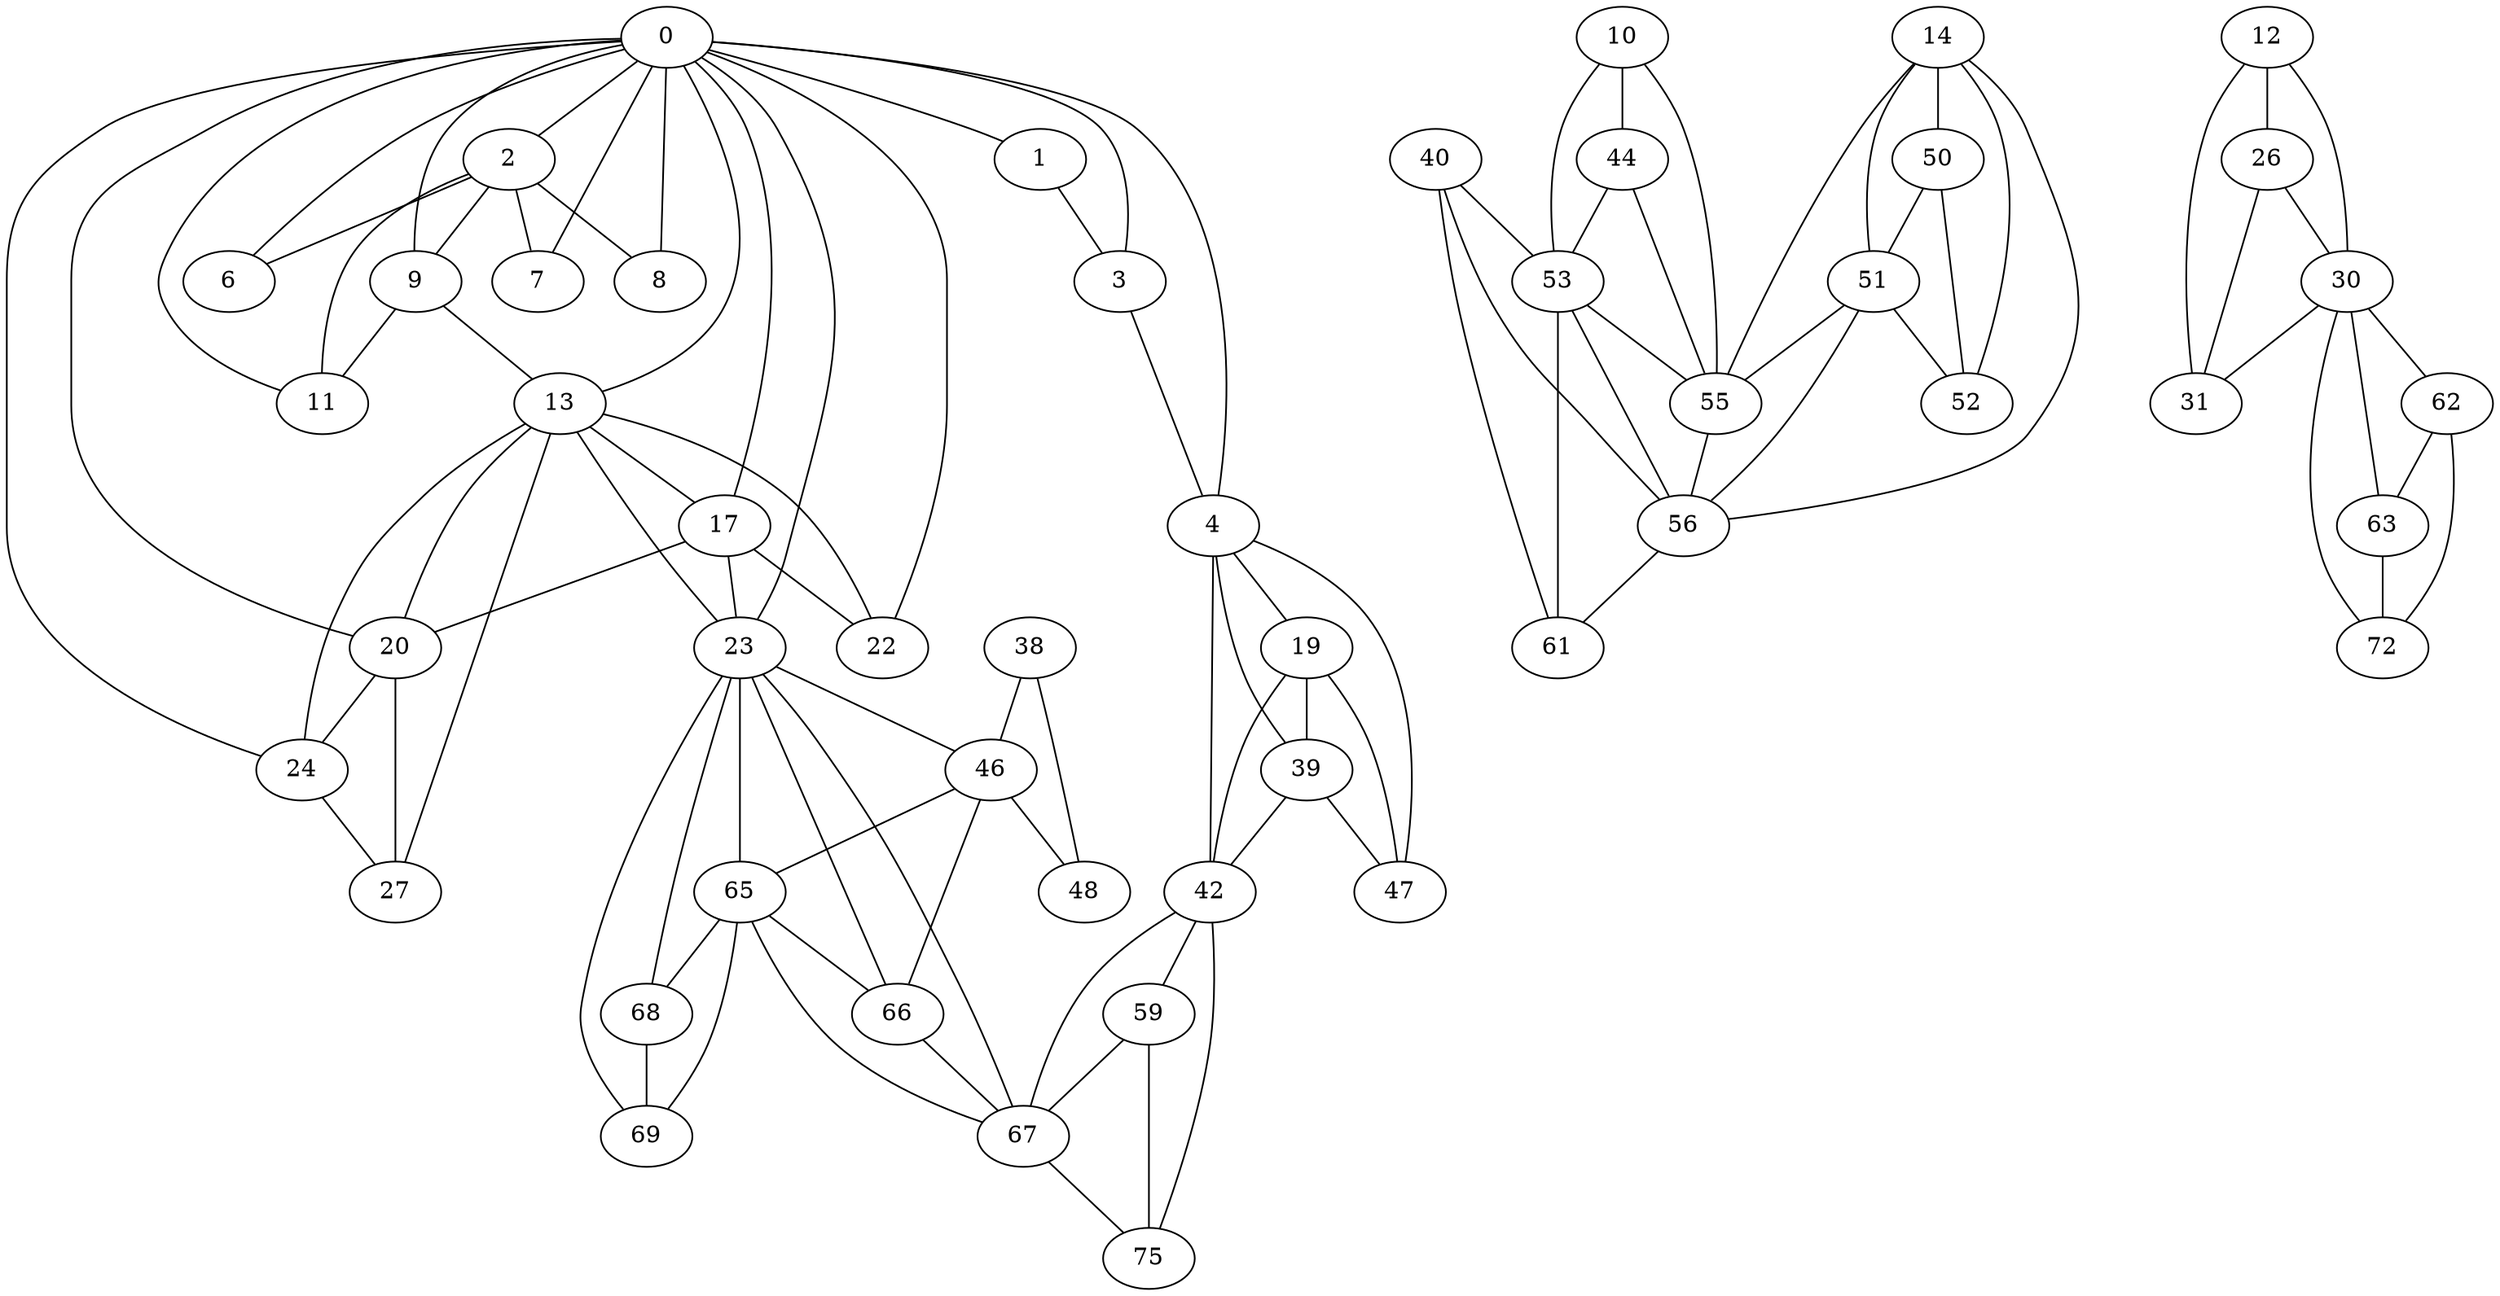 graph G {
   0 -- 9
   0 -- 1
   0 -- 11
   0 -- 3
   0 -- 4
   0 -- 2
   0 -- 6
   0 -- 7
   0 -- 8
   0 -- 13
   0 -- 22
   0 -- 17
   0 -- 23
   0 -- 20
   0 -- 24
   1 -- 3
   2 -- 8
   2 -- 6
   2 -- 7
   2 -- 9
   2 -- 11
   3 -- 4
   4 -- 19
   4 -- 47
   4 -- 39
   4 -- 42
   9 -- 11
   9 -- 13
   10 -- 53
   10 -- 55
   10 -- 44
   12 -- 26
   12 -- 30
   12 -- 31
   13 -- 24
   13 -- 17
   13 -- 22
   13 -- 23
   13 -- 20
   13 -- 27
   14 -- 50
   14 -- 51
   14 -- 52
   14 -- 55
   14 -- 56
   17 -- 22
   17 -- 23
   17 -- 20
   19 -- 47
   19 -- 39
   19 -- 42
   20 -- 24
   20 -- 27
   23 -- 65
   23 -- 69
   23 -- 66
   23 -- 46
   23 -- 67
   23 -- 68
   24 -- 27
   26 -- 31
   26 -- 30
   30 -- 63
   30 -- 31
   30 -- 72
   30 -- 62
   38 -- 48
   38 -- 46
   39 -- 42
   39 -- 47
   40 -- 53
   40 -- 61
   40 -- 56
   42 -- 59
   42 -- 67
   42 -- 75
   44 -- 53
   44 -- 55
   46 -- 48
   46 -- 65
   46 -- 66
   50 -- 51
   50 -- 52
   51 -- 52
   51 -- 55
   51 -- 56
   53 -- 55
   53 -- 56
   53 -- 61
   55 -- 56
   56 -- 61
   59 -- 67
   59 -- 75
   62 -- 72
   62 -- 63
   63 -- 72
   65 -- 66
   65 -- 67
   65 -- 68
   65 -- 69
   66 -- 67
   67 -- 75
   68 -- 69
}
